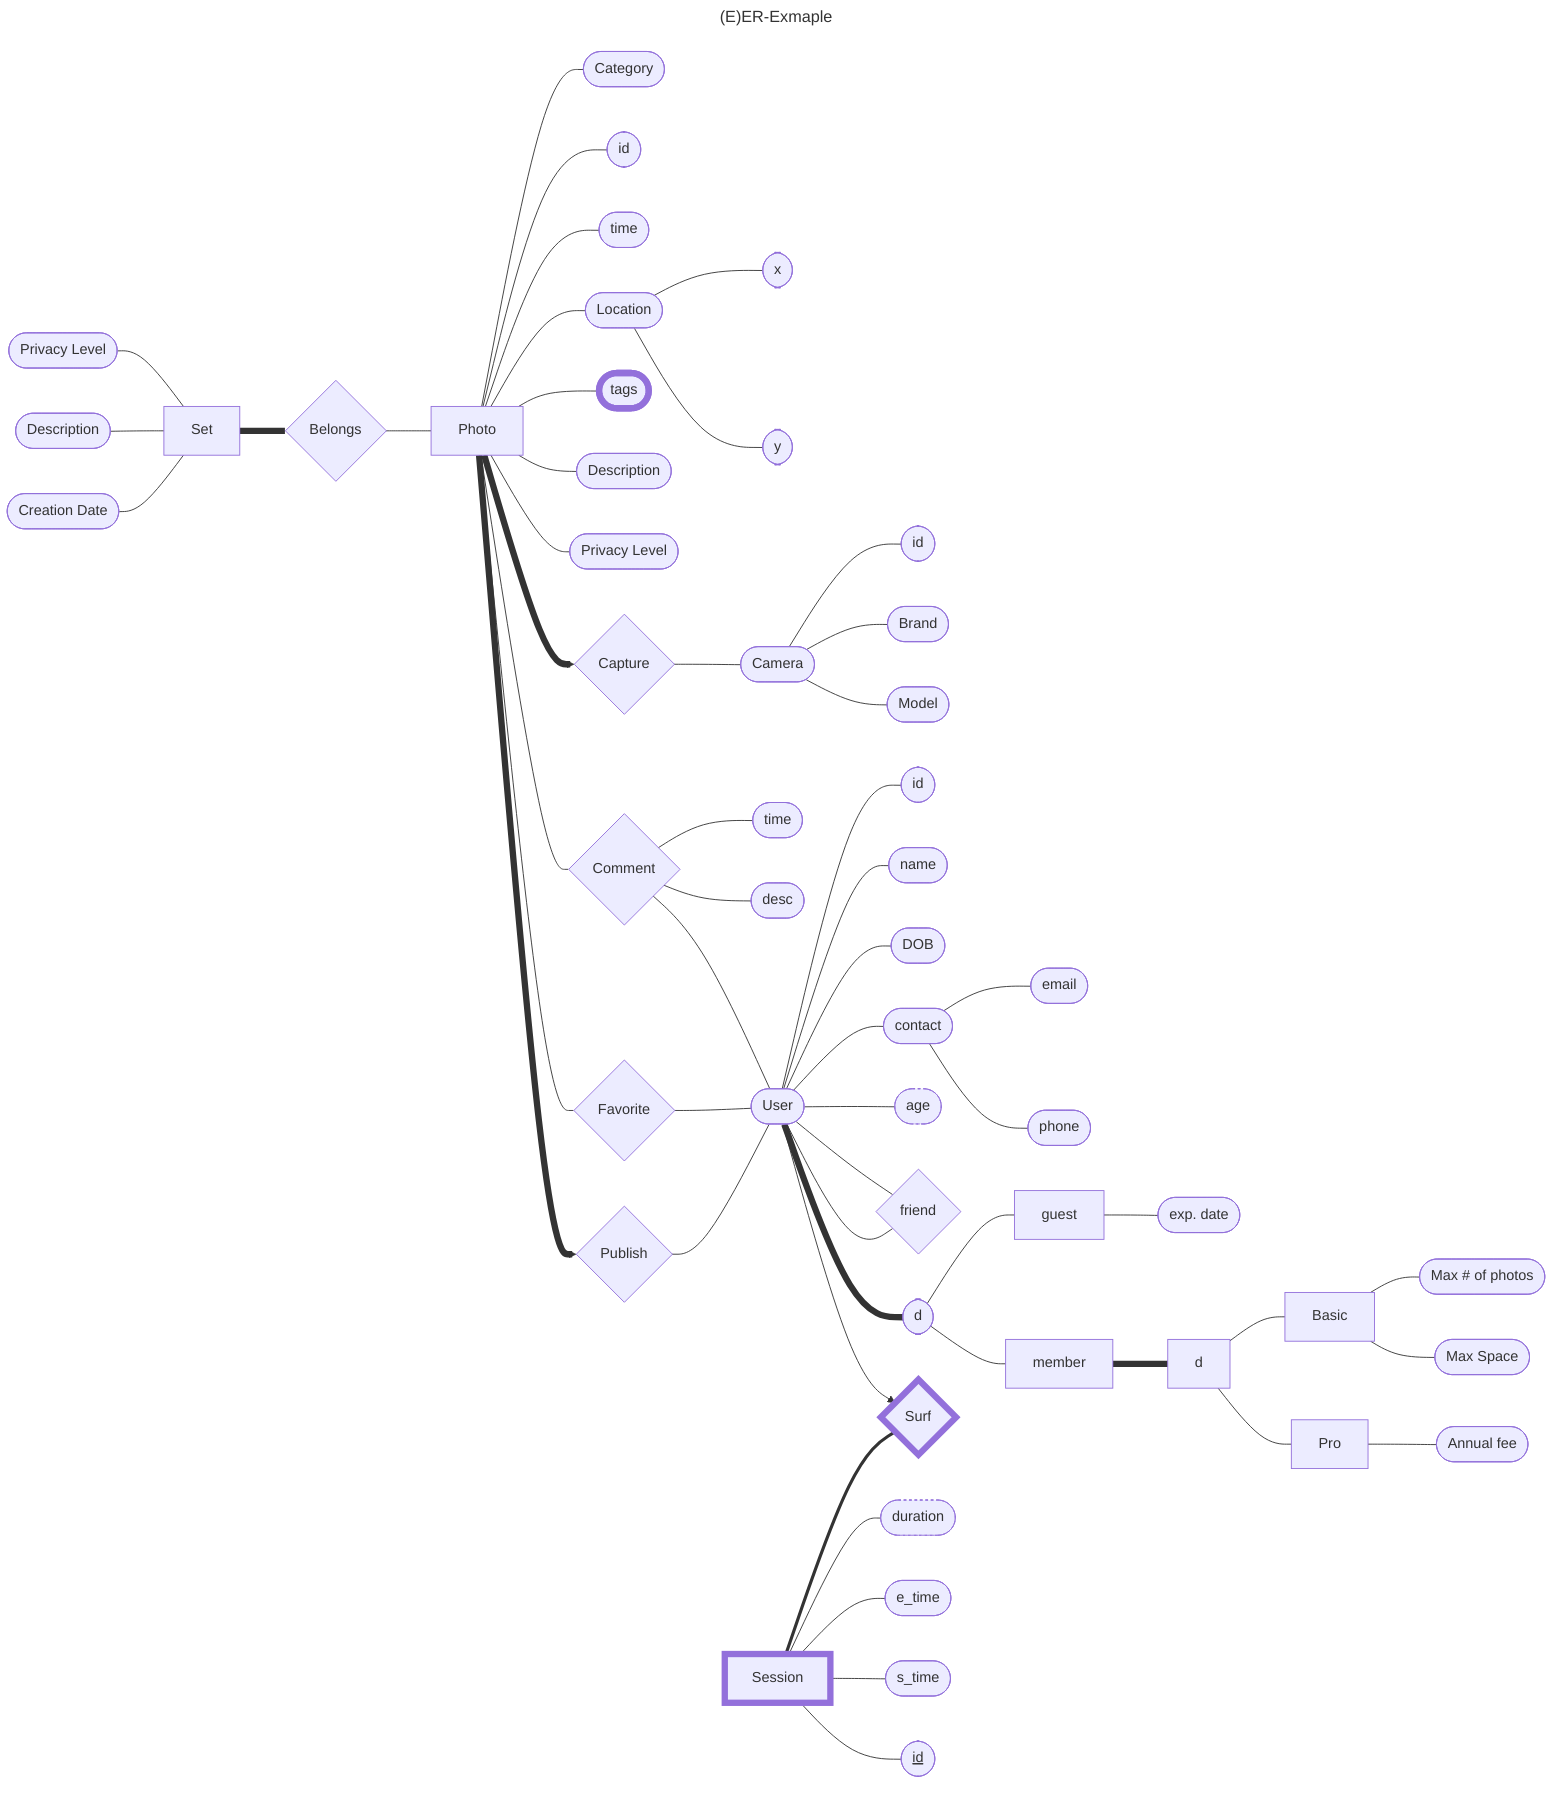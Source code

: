 ---
title: (E)ER-Exmaple
---






flowchart LR
    privacy-level-set([Privacy Level]) --- set[Set]
    description-set([Description]) --- set
    creation-date([Creation Date]) --- set
    set === belongs{Belongs}
    belongs --- photo[Photo]
    photo --- category([Category])
    photo --- photo-id([id])
    photo --- time-photo([time])
    photo --- location([Location])
        location --- x([x])
        location --- y([y])
    photo --- tags([tags])
    photo --- description-photo([Description])
    photo --- privacy-level-photo([Privacy Level])
    photo ==> publish{Publish}
    photo ==> capture{Capture}
        capture --- camera([Camera])
            camera --- camera-id([id])
            camera --- brand([Brand])
            camera --- model([Model])
    photo --- comment{Comment}
        comment --- time-comment([time])
        comment --- desc([desc])
    comment --- user([User])
    photo --- favorite{Favorite}
    favorite --- user
    publish --- user
    user --- user-id([id])
    user --- name([name])
    user --- dob([DOB])
    user --- contact([contact])
        contact --- email([email])
        contact --- phone([phone])
    user --- age([age])
    user --- friend{friend}
    friend --- user
    user === disjoint-user([d])
        disjoint-user --- guest[guest]
            guest --- exp-date([exp. date])
        disjoint-user --- member[member]
            member === disjoint-member[d]
                disjoint-member --- basic[Basic]
                    basic --- max-num-photos([Max # of photos])
                    basic --- max-space([Max Space])
                disjoint-member --- pro[Pro]
                    pro --- annual-fee([Annual fee])
    user --> surf{Surf}
    session[Session] === surf
    session --- duration([duration])
    session --- e_time([e_time])
    session --- s_time([s_time])
    session --- session-id([id])



    classDef strong-entity-primary-key text-decoration:underline,text-decoration-style:solid,text-decoration-thickness:4px
    class photo-id,camera-id,user-id strong-entityprimary-key

    classDef weak-entity stroke-width:7px
    class session weak-entity

    classDef weak-entity-primary-key text-decoration:underline,text-decoration-style:dotted,text-decoration-thickness:4px
    class session-id weak-entity-primary-key

    classDef identifying-relationship stroke-width:7px
    class surf identifying-relationship

%%    Total Participation
    linkStyle 3,14,15,36,40 stroke-width:7px

    classDef multivalued-attribute stroke-width:7px
    class tags multivalued-attribute

    classDef derived-attribute stroke-dasharray:3
    class age,duration derived-attribute